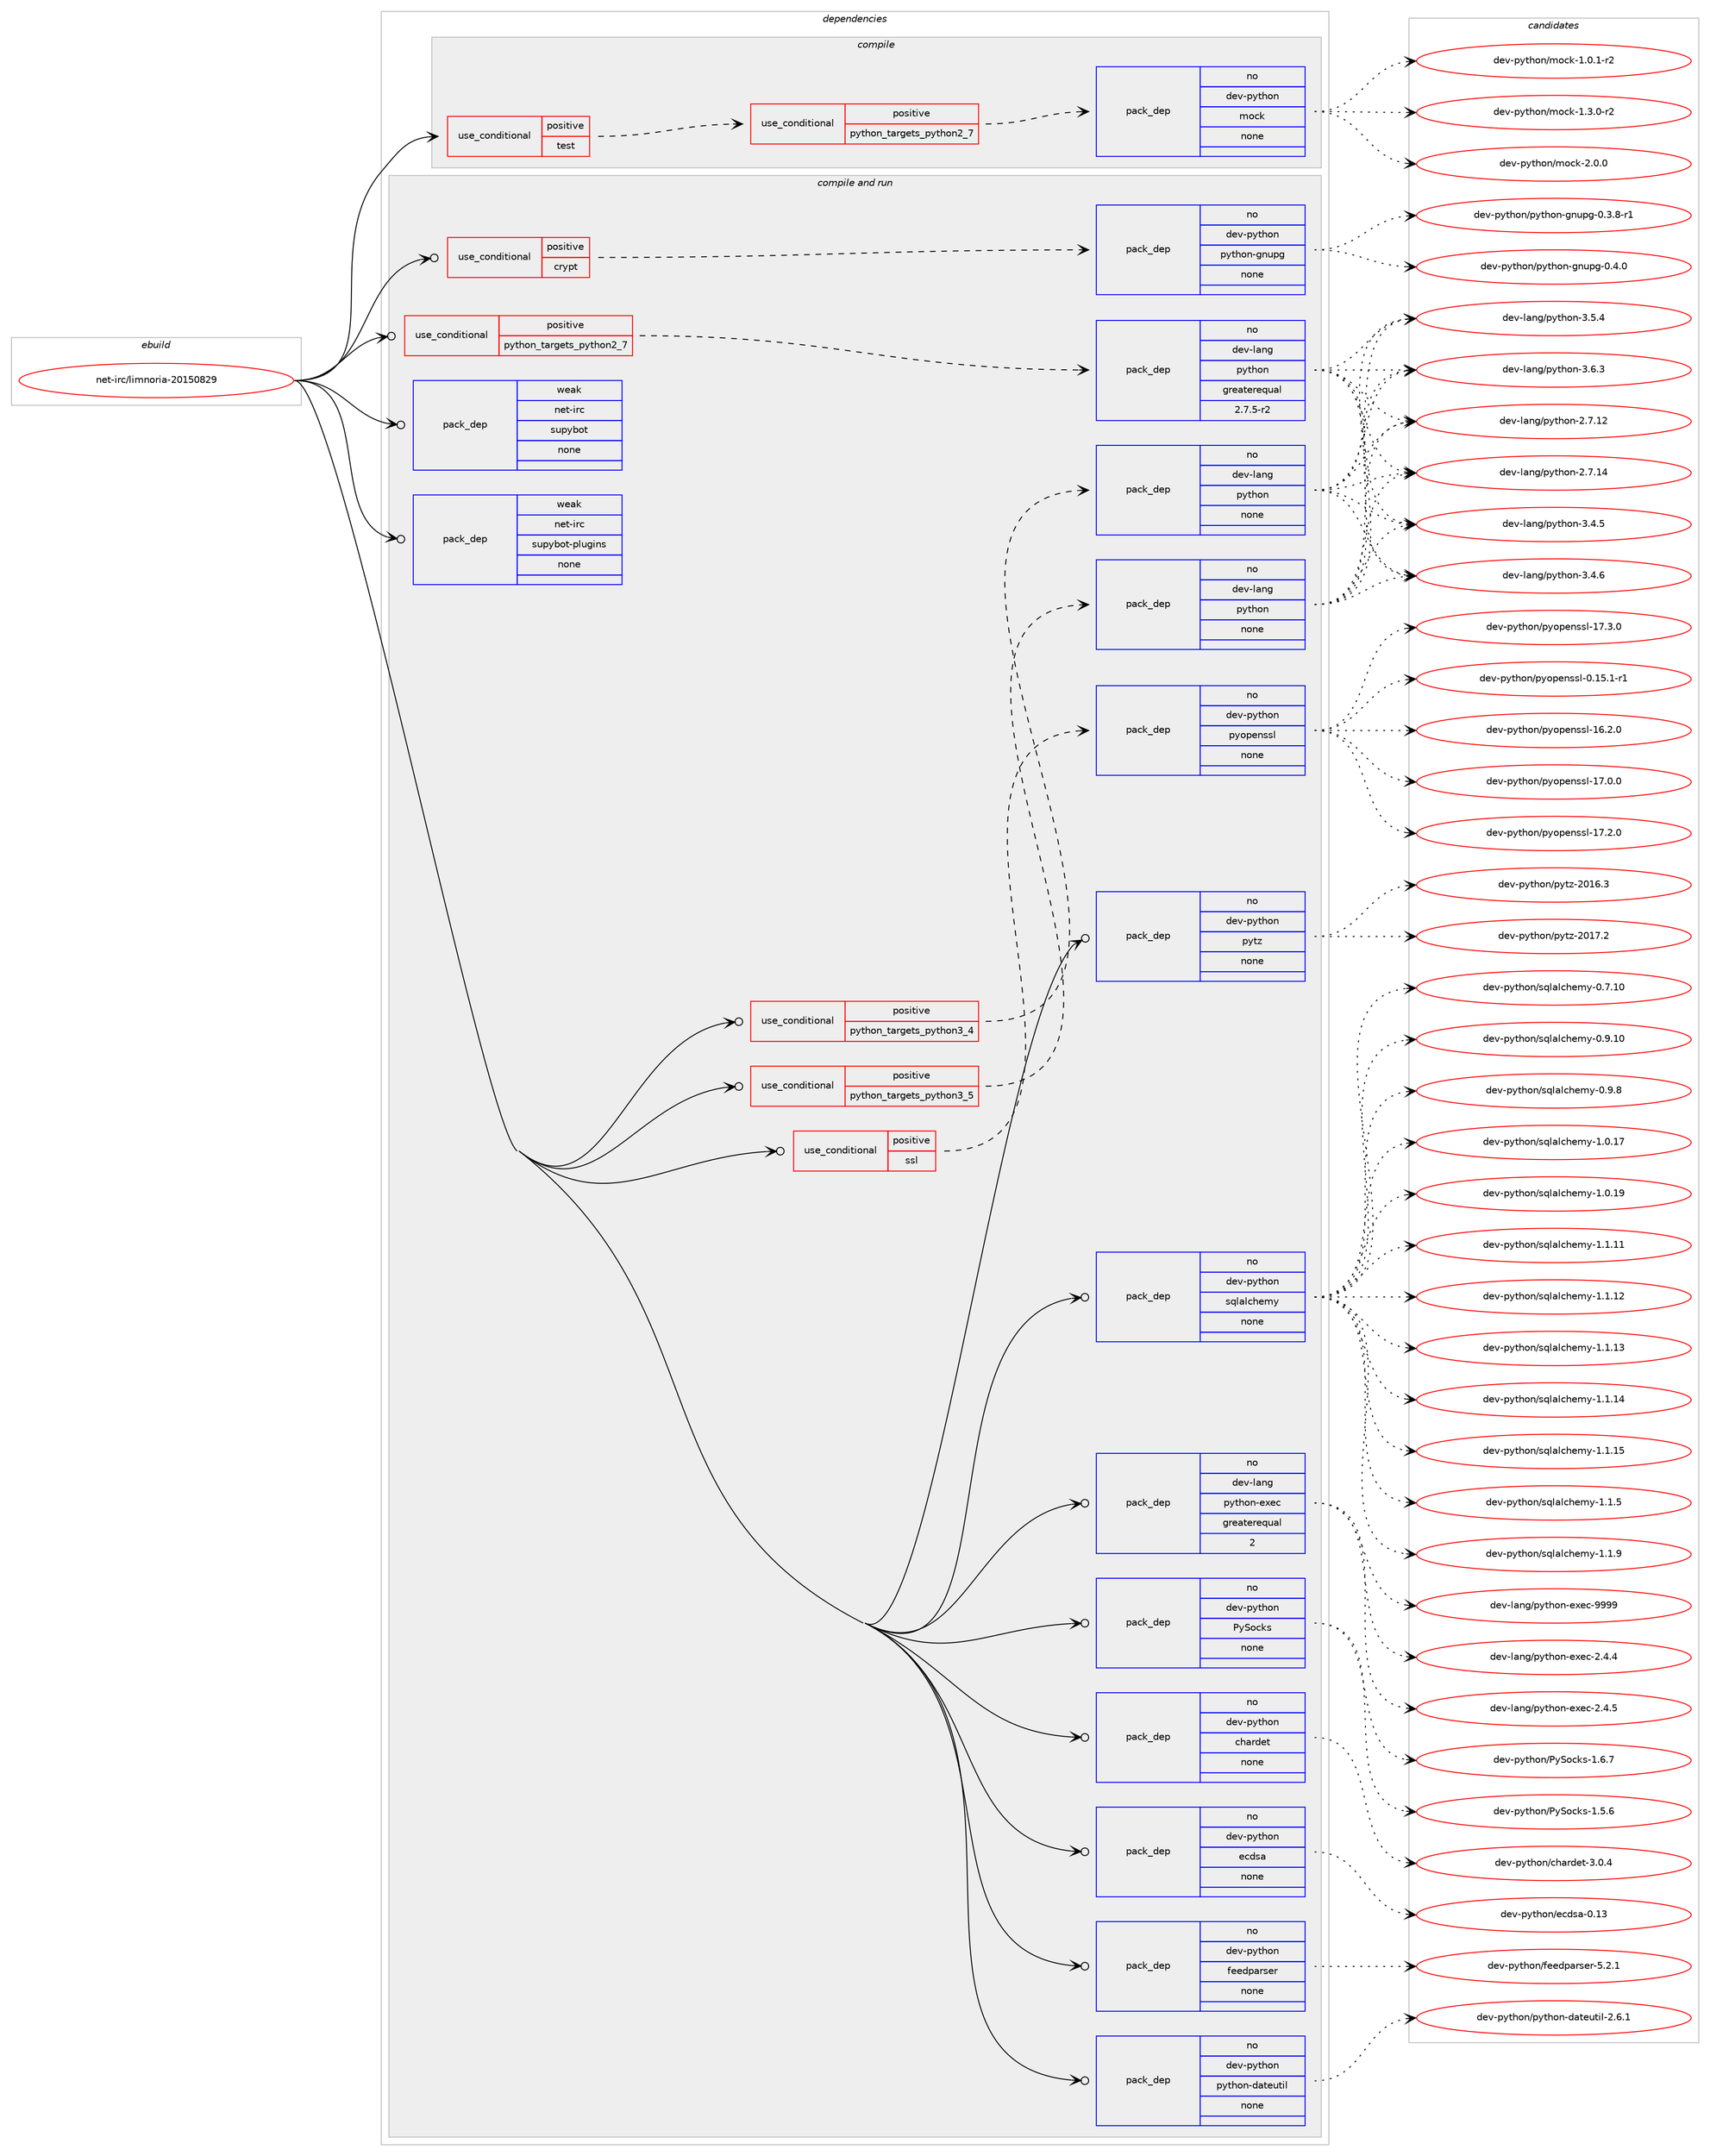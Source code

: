 digraph prolog {

# *************
# Graph options
# *************

newrank=true;
concentrate=true;
compound=true;
graph [rankdir=LR,fontname=Helvetica,fontsize=10,ranksep=1.5];#, ranksep=2.5, nodesep=0.2];
edge  [arrowhead=vee];
node  [fontname=Helvetica,fontsize=10];

# **********
# The ebuild
# **********

subgraph cluster_leftcol {
color=gray;
rank=same;
label=<<i>ebuild</i>>;
id [label="net-irc/limnoria-20150829", color=red, width=4, href="../net-irc/limnoria-20150829.svg"];
}

# ****************
# The dependencies
# ****************

subgraph cluster_midcol {
color=gray;
label=<<i>dependencies</i>>;
subgraph cluster_compile {
fillcolor="#eeeeee";
style=filled;
label=<<i>compile</i>>;
subgraph cond102545 {
dependency414662 [label=<<TABLE BORDER="0" CELLBORDER="1" CELLSPACING="0" CELLPADDING="4"><TR><TD ROWSPAN="3" CELLPADDING="10">use_conditional</TD></TR><TR><TD>positive</TD></TR><TR><TD>test</TD></TR></TABLE>>, shape=none, color=red];
subgraph cond102546 {
dependency414663 [label=<<TABLE BORDER="0" CELLBORDER="1" CELLSPACING="0" CELLPADDING="4"><TR><TD ROWSPAN="3" CELLPADDING="10">use_conditional</TD></TR><TR><TD>positive</TD></TR><TR><TD>python_targets_python2_7</TD></TR></TABLE>>, shape=none, color=red];
subgraph pack305229 {
dependency414664 [label=<<TABLE BORDER="0" CELLBORDER="1" CELLSPACING="0" CELLPADDING="4" WIDTH="220"><TR><TD ROWSPAN="6" CELLPADDING="30">pack_dep</TD></TR><TR><TD WIDTH="110">no</TD></TR><TR><TD>dev-python</TD></TR><TR><TD>mock</TD></TR><TR><TD>none</TD></TR><TR><TD></TD></TR></TABLE>>, shape=none, color=blue];
}
dependency414663:e -> dependency414664:w [weight=20,style="dashed",arrowhead="vee"];
}
dependency414662:e -> dependency414663:w [weight=20,style="dashed",arrowhead="vee"];
}
id:e -> dependency414662:w [weight=20,style="solid",arrowhead="vee"];
}
subgraph cluster_compileandrun {
fillcolor="#eeeeee";
style=filled;
label=<<i>compile and run</i>>;
subgraph cond102547 {
dependency414665 [label=<<TABLE BORDER="0" CELLBORDER="1" CELLSPACING="0" CELLPADDING="4"><TR><TD ROWSPAN="3" CELLPADDING="10">use_conditional</TD></TR><TR><TD>positive</TD></TR><TR><TD>crypt</TD></TR></TABLE>>, shape=none, color=red];
subgraph pack305230 {
dependency414666 [label=<<TABLE BORDER="0" CELLBORDER="1" CELLSPACING="0" CELLPADDING="4" WIDTH="220"><TR><TD ROWSPAN="6" CELLPADDING="30">pack_dep</TD></TR><TR><TD WIDTH="110">no</TD></TR><TR><TD>dev-python</TD></TR><TR><TD>python-gnupg</TD></TR><TR><TD>none</TD></TR><TR><TD></TD></TR></TABLE>>, shape=none, color=blue];
}
dependency414665:e -> dependency414666:w [weight=20,style="dashed",arrowhead="vee"];
}
id:e -> dependency414665:w [weight=20,style="solid",arrowhead="odotvee"];
subgraph cond102548 {
dependency414667 [label=<<TABLE BORDER="0" CELLBORDER="1" CELLSPACING="0" CELLPADDING="4"><TR><TD ROWSPAN="3" CELLPADDING="10">use_conditional</TD></TR><TR><TD>positive</TD></TR><TR><TD>python_targets_python2_7</TD></TR></TABLE>>, shape=none, color=red];
subgraph pack305231 {
dependency414668 [label=<<TABLE BORDER="0" CELLBORDER="1" CELLSPACING="0" CELLPADDING="4" WIDTH="220"><TR><TD ROWSPAN="6" CELLPADDING="30">pack_dep</TD></TR><TR><TD WIDTH="110">no</TD></TR><TR><TD>dev-lang</TD></TR><TR><TD>python</TD></TR><TR><TD>greaterequal</TD></TR><TR><TD>2.7.5-r2</TD></TR></TABLE>>, shape=none, color=blue];
}
dependency414667:e -> dependency414668:w [weight=20,style="dashed",arrowhead="vee"];
}
id:e -> dependency414667:w [weight=20,style="solid",arrowhead="odotvee"];
subgraph cond102549 {
dependency414669 [label=<<TABLE BORDER="0" CELLBORDER="1" CELLSPACING="0" CELLPADDING="4"><TR><TD ROWSPAN="3" CELLPADDING="10">use_conditional</TD></TR><TR><TD>positive</TD></TR><TR><TD>python_targets_python3_4</TD></TR></TABLE>>, shape=none, color=red];
subgraph pack305232 {
dependency414670 [label=<<TABLE BORDER="0" CELLBORDER="1" CELLSPACING="0" CELLPADDING="4" WIDTH="220"><TR><TD ROWSPAN="6" CELLPADDING="30">pack_dep</TD></TR><TR><TD WIDTH="110">no</TD></TR><TR><TD>dev-lang</TD></TR><TR><TD>python</TD></TR><TR><TD>none</TD></TR><TR><TD></TD></TR></TABLE>>, shape=none, color=blue];
}
dependency414669:e -> dependency414670:w [weight=20,style="dashed",arrowhead="vee"];
}
id:e -> dependency414669:w [weight=20,style="solid",arrowhead="odotvee"];
subgraph cond102550 {
dependency414671 [label=<<TABLE BORDER="0" CELLBORDER="1" CELLSPACING="0" CELLPADDING="4"><TR><TD ROWSPAN="3" CELLPADDING="10">use_conditional</TD></TR><TR><TD>positive</TD></TR><TR><TD>python_targets_python3_5</TD></TR></TABLE>>, shape=none, color=red];
subgraph pack305233 {
dependency414672 [label=<<TABLE BORDER="0" CELLBORDER="1" CELLSPACING="0" CELLPADDING="4" WIDTH="220"><TR><TD ROWSPAN="6" CELLPADDING="30">pack_dep</TD></TR><TR><TD WIDTH="110">no</TD></TR><TR><TD>dev-lang</TD></TR><TR><TD>python</TD></TR><TR><TD>none</TD></TR><TR><TD></TD></TR></TABLE>>, shape=none, color=blue];
}
dependency414671:e -> dependency414672:w [weight=20,style="dashed",arrowhead="vee"];
}
id:e -> dependency414671:w [weight=20,style="solid",arrowhead="odotvee"];
subgraph cond102551 {
dependency414673 [label=<<TABLE BORDER="0" CELLBORDER="1" CELLSPACING="0" CELLPADDING="4"><TR><TD ROWSPAN="3" CELLPADDING="10">use_conditional</TD></TR><TR><TD>positive</TD></TR><TR><TD>ssl</TD></TR></TABLE>>, shape=none, color=red];
subgraph pack305234 {
dependency414674 [label=<<TABLE BORDER="0" CELLBORDER="1" CELLSPACING="0" CELLPADDING="4" WIDTH="220"><TR><TD ROWSPAN="6" CELLPADDING="30">pack_dep</TD></TR><TR><TD WIDTH="110">no</TD></TR><TR><TD>dev-python</TD></TR><TR><TD>pyopenssl</TD></TR><TR><TD>none</TD></TR><TR><TD></TD></TR></TABLE>>, shape=none, color=blue];
}
dependency414673:e -> dependency414674:w [weight=20,style="dashed",arrowhead="vee"];
}
id:e -> dependency414673:w [weight=20,style="solid",arrowhead="odotvee"];
subgraph pack305235 {
dependency414675 [label=<<TABLE BORDER="0" CELLBORDER="1" CELLSPACING="0" CELLPADDING="4" WIDTH="220"><TR><TD ROWSPAN="6" CELLPADDING="30">pack_dep</TD></TR><TR><TD WIDTH="110">no</TD></TR><TR><TD>dev-lang</TD></TR><TR><TD>python-exec</TD></TR><TR><TD>greaterequal</TD></TR><TR><TD>2</TD></TR></TABLE>>, shape=none, color=blue];
}
id:e -> dependency414675:w [weight=20,style="solid",arrowhead="odotvee"];
subgraph pack305236 {
dependency414676 [label=<<TABLE BORDER="0" CELLBORDER="1" CELLSPACING="0" CELLPADDING="4" WIDTH="220"><TR><TD ROWSPAN="6" CELLPADDING="30">pack_dep</TD></TR><TR><TD WIDTH="110">no</TD></TR><TR><TD>dev-python</TD></TR><TR><TD>PySocks</TD></TR><TR><TD>none</TD></TR><TR><TD></TD></TR></TABLE>>, shape=none, color=blue];
}
id:e -> dependency414676:w [weight=20,style="solid",arrowhead="odotvee"];
subgraph pack305237 {
dependency414677 [label=<<TABLE BORDER="0" CELLBORDER="1" CELLSPACING="0" CELLPADDING="4" WIDTH="220"><TR><TD ROWSPAN="6" CELLPADDING="30">pack_dep</TD></TR><TR><TD WIDTH="110">no</TD></TR><TR><TD>dev-python</TD></TR><TR><TD>chardet</TD></TR><TR><TD>none</TD></TR><TR><TD></TD></TR></TABLE>>, shape=none, color=blue];
}
id:e -> dependency414677:w [weight=20,style="solid",arrowhead="odotvee"];
subgraph pack305238 {
dependency414678 [label=<<TABLE BORDER="0" CELLBORDER="1" CELLSPACING="0" CELLPADDING="4" WIDTH="220"><TR><TD ROWSPAN="6" CELLPADDING="30">pack_dep</TD></TR><TR><TD WIDTH="110">no</TD></TR><TR><TD>dev-python</TD></TR><TR><TD>ecdsa</TD></TR><TR><TD>none</TD></TR><TR><TD></TD></TR></TABLE>>, shape=none, color=blue];
}
id:e -> dependency414678:w [weight=20,style="solid",arrowhead="odotvee"];
subgraph pack305239 {
dependency414679 [label=<<TABLE BORDER="0" CELLBORDER="1" CELLSPACING="0" CELLPADDING="4" WIDTH="220"><TR><TD ROWSPAN="6" CELLPADDING="30">pack_dep</TD></TR><TR><TD WIDTH="110">no</TD></TR><TR><TD>dev-python</TD></TR><TR><TD>feedparser</TD></TR><TR><TD>none</TD></TR><TR><TD></TD></TR></TABLE>>, shape=none, color=blue];
}
id:e -> dependency414679:w [weight=20,style="solid",arrowhead="odotvee"];
subgraph pack305240 {
dependency414680 [label=<<TABLE BORDER="0" CELLBORDER="1" CELLSPACING="0" CELLPADDING="4" WIDTH="220"><TR><TD ROWSPAN="6" CELLPADDING="30">pack_dep</TD></TR><TR><TD WIDTH="110">no</TD></TR><TR><TD>dev-python</TD></TR><TR><TD>python-dateutil</TD></TR><TR><TD>none</TD></TR><TR><TD></TD></TR></TABLE>>, shape=none, color=blue];
}
id:e -> dependency414680:w [weight=20,style="solid",arrowhead="odotvee"];
subgraph pack305241 {
dependency414681 [label=<<TABLE BORDER="0" CELLBORDER="1" CELLSPACING="0" CELLPADDING="4" WIDTH="220"><TR><TD ROWSPAN="6" CELLPADDING="30">pack_dep</TD></TR><TR><TD WIDTH="110">no</TD></TR><TR><TD>dev-python</TD></TR><TR><TD>pytz</TD></TR><TR><TD>none</TD></TR><TR><TD></TD></TR></TABLE>>, shape=none, color=blue];
}
id:e -> dependency414681:w [weight=20,style="solid",arrowhead="odotvee"];
subgraph pack305242 {
dependency414682 [label=<<TABLE BORDER="0" CELLBORDER="1" CELLSPACING="0" CELLPADDING="4" WIDTH="220"><TR><TD ROWSPAN="6" CELLPADDING="30">pack_dep</TD></TR><TR><TD WIDTH="110">no</TD></TR><TR><TD>dev-python</TD></TR><TR><TD>sqlalchemy</TD></TR><TR><TD>none</TD></TR><TR><TD></TD></TR></TABLE>>, shape=none, color=blue];
}
id:e -> dependency414682:w [weight=20,style="solid",arrowhead="odotvee"];
subgraph pack305243 {
dependency414683 [label=<<TABLE BORDER="0" CELLBORDER="1" CELLSPACING="0" CELLPADDING="4" WIDTH="220"><TR><TD ROWSPAN="6" CELLPADDING="30">pack_dep</TD></TR><TR><TD WIDTH="110">weak</TD></TR><TR><TD>net-irc</TD></TR><TR><TD>supybot</TD></TR><TR><TD>none</TD></TR><TR><TD></TD></TR></TABLE>>, shape=none, color=blue];
}
id:e -> dependency414683:w [weight=20,style="solid",arrowhead="odotvee"];
subgraph pack305244 {
dependency414684 [label=<<TABLE BORDER="0" CELLBORDER="1" CELLSPACING="0" CELLPADDING="4" WIDTH="220"><TR><TD ROWSPAN="6" CELLPADDING="30">pack_dep</TD></TR><TR><TD WIDTH="110">weak</TD></TR><TR><TD>net-irc</TD></TR><TR><TD>supybot-plugins</TD></TR><TR><TD>none</TD></TR><TR><TD></TD></TR></TABLE>>, shape=none, color=blue];
}
id:e -> dependency414684:w [weight=20,style="solid",arrowhead="odotvee"];
}
subgraph cluster_run {
fillcolor="#eeeeee";
style=filled;
label=<<i>run</i>>;
}
}

# **************
# The candidates
# **************

subgraph cluster_choices {
rank=same;
color=gray;
label=<<i>candidates</i>>;

subgraph choice305229 {
color=black;
nodesep=1;
choice1001011184511212111610411111047109111991074549464846494511450 [label="dev-python/mock-1.0.1-r2", color=red, width=4,href="../dev-python/mock-1.0.1-r2.svg"];
choice1001011184511212111610411111047109111991074549465146484511450 [label="dev-python/mock-1.3.0-r2", color=red, width=4,href="../dev-python/mock-1.3.0-r2.svg"];
choice100101118451121211161041111104710911199107455046484648 [label="dev-python/mock-2.0.0", color=red, width=4,href="../dev-python/mock-2.0.0.svg"];
dependency414664:e -> choice1001011184511212111610411111047109111991074549464846494511450:w [style=dotted,weight="100"];
dependency414664:e -> choice1001011184511212111610411111047109111991074549465146484511450:w [style=dotted,weight="100"];
dependency414664:e -> choice100101118451121211161041111104710911199107455046484648:w [style=dotted,weight="100"];
}
subgraph choice305230 {
color=black;
nodesep=1;
choice1001011184511212111610411111047112121116104111110451031101171121034548465146564511449 [label="dev-python/python-gnupg-0.3.8-r1", color=red, width=4,href="../dev-python/python-gnupg-0.3.8-r1.svg"];
choice100101118451121211161041111104711212111610411111045103110117112103454846524648 [label="dev-python/python-gnupg-0.4.0", color=red, width=4,href="../dev-python/python-gnupg-0.4.0.svg"];
dependency414666:e -> choice1001011184511212111610411111047112121116104111110451031101171121034548465146564511449:w [style=dotted,weight="100"];
dependency414666:e -> choice100101118451121211161041111104711212111610411111045103110117112103454846524648:w [style=dotted,weight="100"];
}
subgraph choice305231 {
color=black;
nodesep=1;
choice10010111845108971101034711212111610411111045504655464950 [label="dev-lang/python-2.7.12", color=red, width=4,href="../dev-lang/python-2.7.12.svg"];
choice10010111845108971101034711212111610411111045504655464952 [label="dev-lang/python-2.7.14", color=red, width=4,href="../dev-lang/python-2.7.14.svg"];
choice100101118451089711010347112121116104111110455146524653 [label="dev-lang/python-3.4.5", color=red, width=4,href="../dev-lang/python-3.4.5.svg"];
choice100101118451089711010347112121116104111110455146524654 [label="dev-lang/python-3.4.6", color=red, width=4,href="../dev-lang/python-3.4.6.svg"];
choice100101118451089711010347112121116104111110455146534652 [label="dev-lang/python-3.5.4", color=red, width=4,href="../dev-lang/python-3.5.4.svg"];
choice100101118451089711010347112121116104111110455146544651 [label="dev-lang/python-3.6.3", color=red, width=4,href="../dev-lang/python-3.6.3.svg"];
dependency414668:e -> choice10010111845108971101034711212111610411111045504655464950:w [style=dotted,weight="100"];
dependency414668:e -> choice10010111845108971101034711212111610411111045504655464952:w [style=dotted,weight="100"];
dependency414668:e -> choice100101118451089711010347112121116104111110455146524653:w [style=dotted,weight="100"];
dependency414668:e -> choice100101118451089711010347112121116104111110455146524654:w [style=dotted,weight="100"];
dependency414668:e -> choice100101118451089711010347112121116104111110455146534652:w [style=dotted,weight="100"];
dependency414668:e -> choice100101118451089711010347112121116104111110455146544651:w [style=dotted,weight="100"];
}
subgraph choice305232 {
color=black;
nodesep=1;
choice10010111845108971101034711212111610411111045504655464950 [label="dev-lang/python-2.7.12", color=red, width=4,href="../dev-lang/python-2.7.12.svg"];
choice10010111845108971101034711212111610411111045504655464952 [label="dev-lang/python-2.7.14", color=red, width=4,href="../dev-lang/python-2.7.14.svg"];
choice100101118451089711010347112121116104111110455146524653 [label="dev-lang/python-3.4.5", color=red, width=4,href="../dev-lang/python-3.4.5.svg"];
choice100101118451089711010347112121116104111110455146524654 [label="dev-lang/python-3.4.6", color=red, width=4,href="../dev-lang/python-3.4.6.svg"];
choice100101118451089711010347112121116104111110455146534652 [label="dev-lang/python-3.5.4", color=red, width=4,href="../dev-lang/python-3.5.4.svg"];
choice100101118451089711010347112121116104111110455146544651 [label="dev-lang/python-3.6.3", color=red, width=4,href="../dev-lang/python-3.6.3.svg"];
dependency414670:e -> choice10010111845108971101034711212111610411111045504655464950:w [style=dotted,weight="100"];
dependency414670:e -> choice10010111845108971101034711212111610411111045504655464952:w [style=dotted,weight="100"];
dependency414670:e -> choice100101118451089711010347112121116104111110455146524653:w [style=dotted,weight="100"];
dependency414670:e -> choice100101118451089711010347112121116104111110455146524654:w [style=dotted,weight="100"];
dependency414670:e -> choice100101118451089711010347112121116104111110455146534652:w [style=dotted,weight="100"];
dependency414670:e -> choice100101118451089711010347112121116104111110455146544651:w [style=dotted,weight="100"];
}
subgraph choice305233 {
color=black;
nodesep=1;
choice10010111845108971101034711212111610411111045504655464950 [label="dev-lang/python-2.7.12", color=red, width=4,href="../dev-lang/python-2.7.12.svg"];
choice10010111845108971101034711212111610411111045504655464952 [label="dev-lang/python-2.7.14", color=red, width=4,href="../dev-lang/python-2.7.14.svg"];
choice100101118451089711010347112121116104111110455146524653 [label="dev-lang/python-3.4.5", color=red, width=4,href="../dev-lang/python-3.4.5.svg"];
choice100101118451089711010347112121116104111110455146524654 [label="dev-lang/python-3.4.6", color=red, width=4,href="../dev-lang/python-3.4.6.svg"];
choice100101118451089711010347112121116104111110455146534652 [label="dev-lang/python-3.5.4", color=red, width=4,href="../dev-lang/python-3.5.4.svg"];
choice100101118451089711010347112121116104111110455146544651 [label="dev-lang/python-3.6.3", color=red, width=4,href="../dev-lang/python-3.6.3.svg"];
dependency414672:e -> choice10010111845108971101034711212111610411111045504655464950:w [style=dotted,weight="100"];
dependency414672:e -> choice10010111845108971101034711212111610411111045504655464952:w [style=dotted,weight="100"];
dependency414672:e -> choice100101118451089711010347112121116104111110455146524653:w [style=dotted,weight="100"];
dependency414672:e -> choice100101118451089711010347112121116104111110455146524654:w [style=dotted,weight="100"];
dependency414672:e -> choice100101118451089711010347112121116104111110455146534652:w [style=dotted,weight="100"];
dependency414672:e -> choice100101118451089711010347112121116104111110455146544651:w [style=dotted,weight="100"];
}
subgraph choice305234 {
color=black;
nodesep=1;
choice1001011184511212111610411111047112121111112101110115115108454846495346494511449 [label="dev-python/pyopenssl-0.15.1-r1", color=red, width=4,href="../dev-python/pyopenssl-0.15.1-r1.svg"];
choice100101118451121211161041111104711212111111210111011511510845495446504648 [label="dev-python/pyopenssl-16.2.0", color=red, width=4,href="../dev-python/pyopenssl-16.2.0.svg"];
choice100101118451121211161041111104711212111111210111011511510845495546484648 [label="dev-python/pyopenssl-17.0.0", color=red, width=4,href="../dev-python/pyopenssl-17.0.0.svg"];
choice100101118451121211161041111104711212111111210111011511510845495546504648 [label="dev-python/pyopenssl-17.2.0", color=red, width=4,href="../dev-python/pyopenssl-17.2.0.svg"];
choice100101118451121211161041111104711212111111210111011511510845495546514648 [label="dev-python/pyopenssl-17.3.0", color=red, width=4,href="../dev-python/pyopenssl-17.3.0.svg"];
dependency414674:e -> choice1001011184511212111610411111047112121111112101110115115108454846495346494511449:w [style=dotted,weight="100"];
dependency414674:e -> choice100101118451121211161041111104711212111111210111011511510845495446504648:w [style=dotted,weight="100"];
dependency414674:e -> choice100101118451121211161041111104711212111111210111011511510845495546484648:w [style=dotted,weight="100"];
dependency414674:e -> choice100101118451121211161041111104711212111111210111011511510845495546504648:w [style=dotted,weight="100"];
dependency414674:e -> choice100101118451121211161041111104711212111111210111011511510845495546514648:w [style=dotted,weight="100"];
}
subgraph choice305235 {
color=black;
nodesep=1;
choice1001011184510897110103471121211161041111104510112010199455046524652 [label="dev-lang/python-exec-2.4.4", color=red, width=4,href="../dev-lang/python-exec-2.4.4.svg"];
choice1001011184510897110103471121211161041111104510112010199455046524653 [label="dev-lang/python-exec-2.4.5", color=red, width=4,href="../dev-lang/python-exec-2.4.5.svg"];
choice10010111845108971101034711212111610411111045101120101994557575757 [label="dev-lang/python-exec-9999", color=red, width=4,href="../dev-lang/python-exec-9999.svg"];
dependency414675:e -> choice1001011184510897110103471121211161041111104510112010199455046524652:w [style=dotted,weight="100"];
dependency414675:e -> choice1001011184510897110103471121211161041111104510112010199455046524653:w [style=dotted,weight="100"];
dependency414675:e -> choice10010111845108971101034711212111610411111045101120101994557575757:w [style=dotted,weight="100"];
}
subgraph choice305236 {
color=black;
nodesep=1;
choice1001011184511212111610411111047801218311199107115454946534654 [label="dev-python/PySocks-1.5.6", color=red, width=4,href="../dev-python/PySocks-1.5.6.svg"];
choice1001011184511212111610411111047801218311199107115454946544655 [label="dev-python/PySocks-1.6.7", color=red, width=4,href="../dev-python/PySocks-1.6.7.svg"];
dependency414676:e -> choice1001011184511212111610411111047801218311199107115454946534654:w [style=dotted,weight="100"];
dependency414676:e -> choice1001011184511212111610411111047801218311199107115454946544655:w [style=dotted,weight="100"];
}
subgraph choice305237 {
color=black;
nodesep=1;
choice10010111845112121116104111110479910497114100101116455146484652 [label="dev-python/chardet-3.0.4", color=red, width=4,href="../dev-python/chardet-3.0.4.svg"];
dependency414677:e -> choice10010111845112121116104111110479910497114100101116455146484652:w [style=dotted,weight="100"];
}
subgraph choice305238 {
color=black;
nodesep=1;
choice100101118451121211161041111104710199100115974548464951 [label="dev-python/ecdsa-0.13", color=red, width=4,href="../dev-python/ecdsa-0.13.svg"];
dependency414678:e -> choice100101118451121211161041111104710199100115974548464951:w [style=dotted,weight="100"];
}
subgraph choice305239 {
color=black;
nodesep=1;
choice100101118451121211161041111104710210110110011297114115101114455346504649 [label="dev-python/feedparser-5.2.1", color=red, width=4,href="../dev-python/feedparser-5.2.1.svg"];
dependency414679:e -> choice100101118451121211161041111104710210110110011297114115101114455346504649:w [style=dotted,weight="100"];
}
subgraph choice305240 {
color=black;
nodesep=1;
choice10010111845112121116104111110471121211161041111104510097116101117116105108455046544649 [label="dev-python/python-dateutil-2.6.1", color=red, width=4,href="../dev-python/python-dateutil-2.6.1.svg"];
dependency414680:e -> choice10010111845112121116104111110471121211161041111104510097116101117116105108455046544649:w [style=dotted,weight="100"];
}
subgraph choice305241 {
color=black;
nodesep=1;
choice100101118451121211161041111104711212111612245504849544651 [label="dev-python/pytz-2016.3", color=red, width=4,href="../dev-python/pytz-2016.3.svg"];
choice100101118451121211161041111104711212111612245504849554650 [label="dev-python/pytz-2017.2", color=red, width=4,href="../dev-python/pytz-2017.2.svg"];
dependency414681:e -> choice100101118451121211161041111104711212111612245504849544651:w [style=dotted,weight="100"];
dependency414681:e -> choice100101118451121211161041111104711212111612245504849554650:w [style=dotted,weight="100"];
}
subgraph choice305242 {
color=black;
nodesep=1;
choice1001011184511212111610411111047115113108971089910410110912145484655464948 [label="dev-python/sqlalchemy-0.7.10", color=red, width=4,href="../dev-python/sqlalchemy-0.7.10.svg"];
choice1001011184511212111610411111047115113108971089910410110912145484657464948 [label="dev-python/sqlalchemy-0.9.10", color=red, width=4,href="../dev-python/sqlalchemy-0.9.10.svg"];
choice10010111845112121116104111110471151131089710899104101109121454846574656 [label="dev-python/sqlalchemy-0.9.8", color=red, width=4,href="../dev-python/sqlalchemy-0.9.8.svg"];
choice1001011184511212111610411111047115113108971089910410110912145494648464955 [label="dev-python/sqlalchemy-1.0.17", color=red, width=4,href="../dev-python/sqlalchemy-1.0.17.svg"];
choice1001011184511212111610411111047115113108971089910410110912145494648464957 [label="dev-python/sqlalchemy-1.0.19", color=red, width=4,href="../dev-python/sqlalchemy-1.0.19.svg"];
choice1001011184511212111610411111047115113108971089910410110912145494649464949 [label="dev-python/sqlalchemy-1.1.11", color=red, width=4,href="../dev-python/sqlalchemy-1.1.11.svg"];
choice1001011184511212111610411111047115113108971089910410110912145494649464950 [label="dev-python/sqlalchemy-1.1.12", color=red, width=4,href="../dev-python/sqlalchemy-1.1.12.svg"];
choice1001011184511212111610411111047115113108971089910410110912145494649464951 [label="dev-python/sqlalchemy-1.1.13", color=red, width=4,href="../dev-python/sqlalchemy-1.1.13.svg"];
choice1001011184511212111610411111047115113108971089910410110912145494649464952 [label="dev-python/sqlalchemy-1.1.14", color=red, width=4,href="../dev-python/sqlalchemy-1.1.14.svg"];
choice1001011184511212111610411111047115113108971089910410110912145494649464953 [label="dev-python/sqlalchemy-1.1.15", color=red, width=4,href="../dev-python/sqlalchemy-1.1.15.svg"];
choice10010111845112121116104111110471151131089710899104101109121454946494653 [label="dev-python/sqlalchemy-1.1.5", color=red, width=4,href="../dev-python/sqlalchemy-1.1.5.svg"];
choice10010111845112121116104111110471151131089710899104101109121454946494657 [label="dev-python/sqlalchemy-1.1.9", color=red, width=4,href="../dev-python/sqlalchemy-1.1.9.svg"];
dependency414682:e -> choice1001011184511212111610411111047115113108971089910410110912145484655464948:w [style=dotted,weight="100"];
dependency414682:e -> choice1001011184511212111610411111047115113108971089910410110912145484657464948:w [style=dotted,weight="100"];
dependency414682:e -> choice10010111845112121116104111110471151131089710899104101109121454846574656:w [style=dotted,weight="100"];
dependency414682:e -> choice1001011184511212111610411111047115113108971089910410110912145494648464955:w [style=dotted,weight="100"];
dependency414682:e -> choice1001011184511212111610411111047115113108971089910410110912145494648464957:w [style=dotted,weight="100"];
dependency414682:e -> choice1001011184511212111610411111047115113108971089910410110912145494649464949:w [style=dotted,weight="100"];
dependency414682:e -> choice1001011184511212111610411111047115113108971089910410110912145494649464950:w [style=dotted,weight="100"];
dependency414682:e -> choice1001011184511212111610411111047115113108971089910410110912145494649464951:w [style=dotted,weight="100"];
dependency414682:e -> choice1001011184511212111610411111047115113108971089910410110912145494649464952:w [style=dotted,weight="100"];
dependency414682:e -> choice1001011184511212111610411111047115113108971089910410110912145494649464953:w [style=dotted,weight="100"];
dependency414682:e -> choice10010111845112121116104111110471151131089710899104101109121454946494653:w [style=dotted,weight="100"];
dependency414682:e -> choice10010111845112121116104111110471151131089710899104101109121454946494657:w [style=dotted,weight="100"];
}
subgraph choice305243 {
color=black;
nodesep=1;
}
subgraph choice305244 {
color=black;
nodesep=1;
}
}

}
